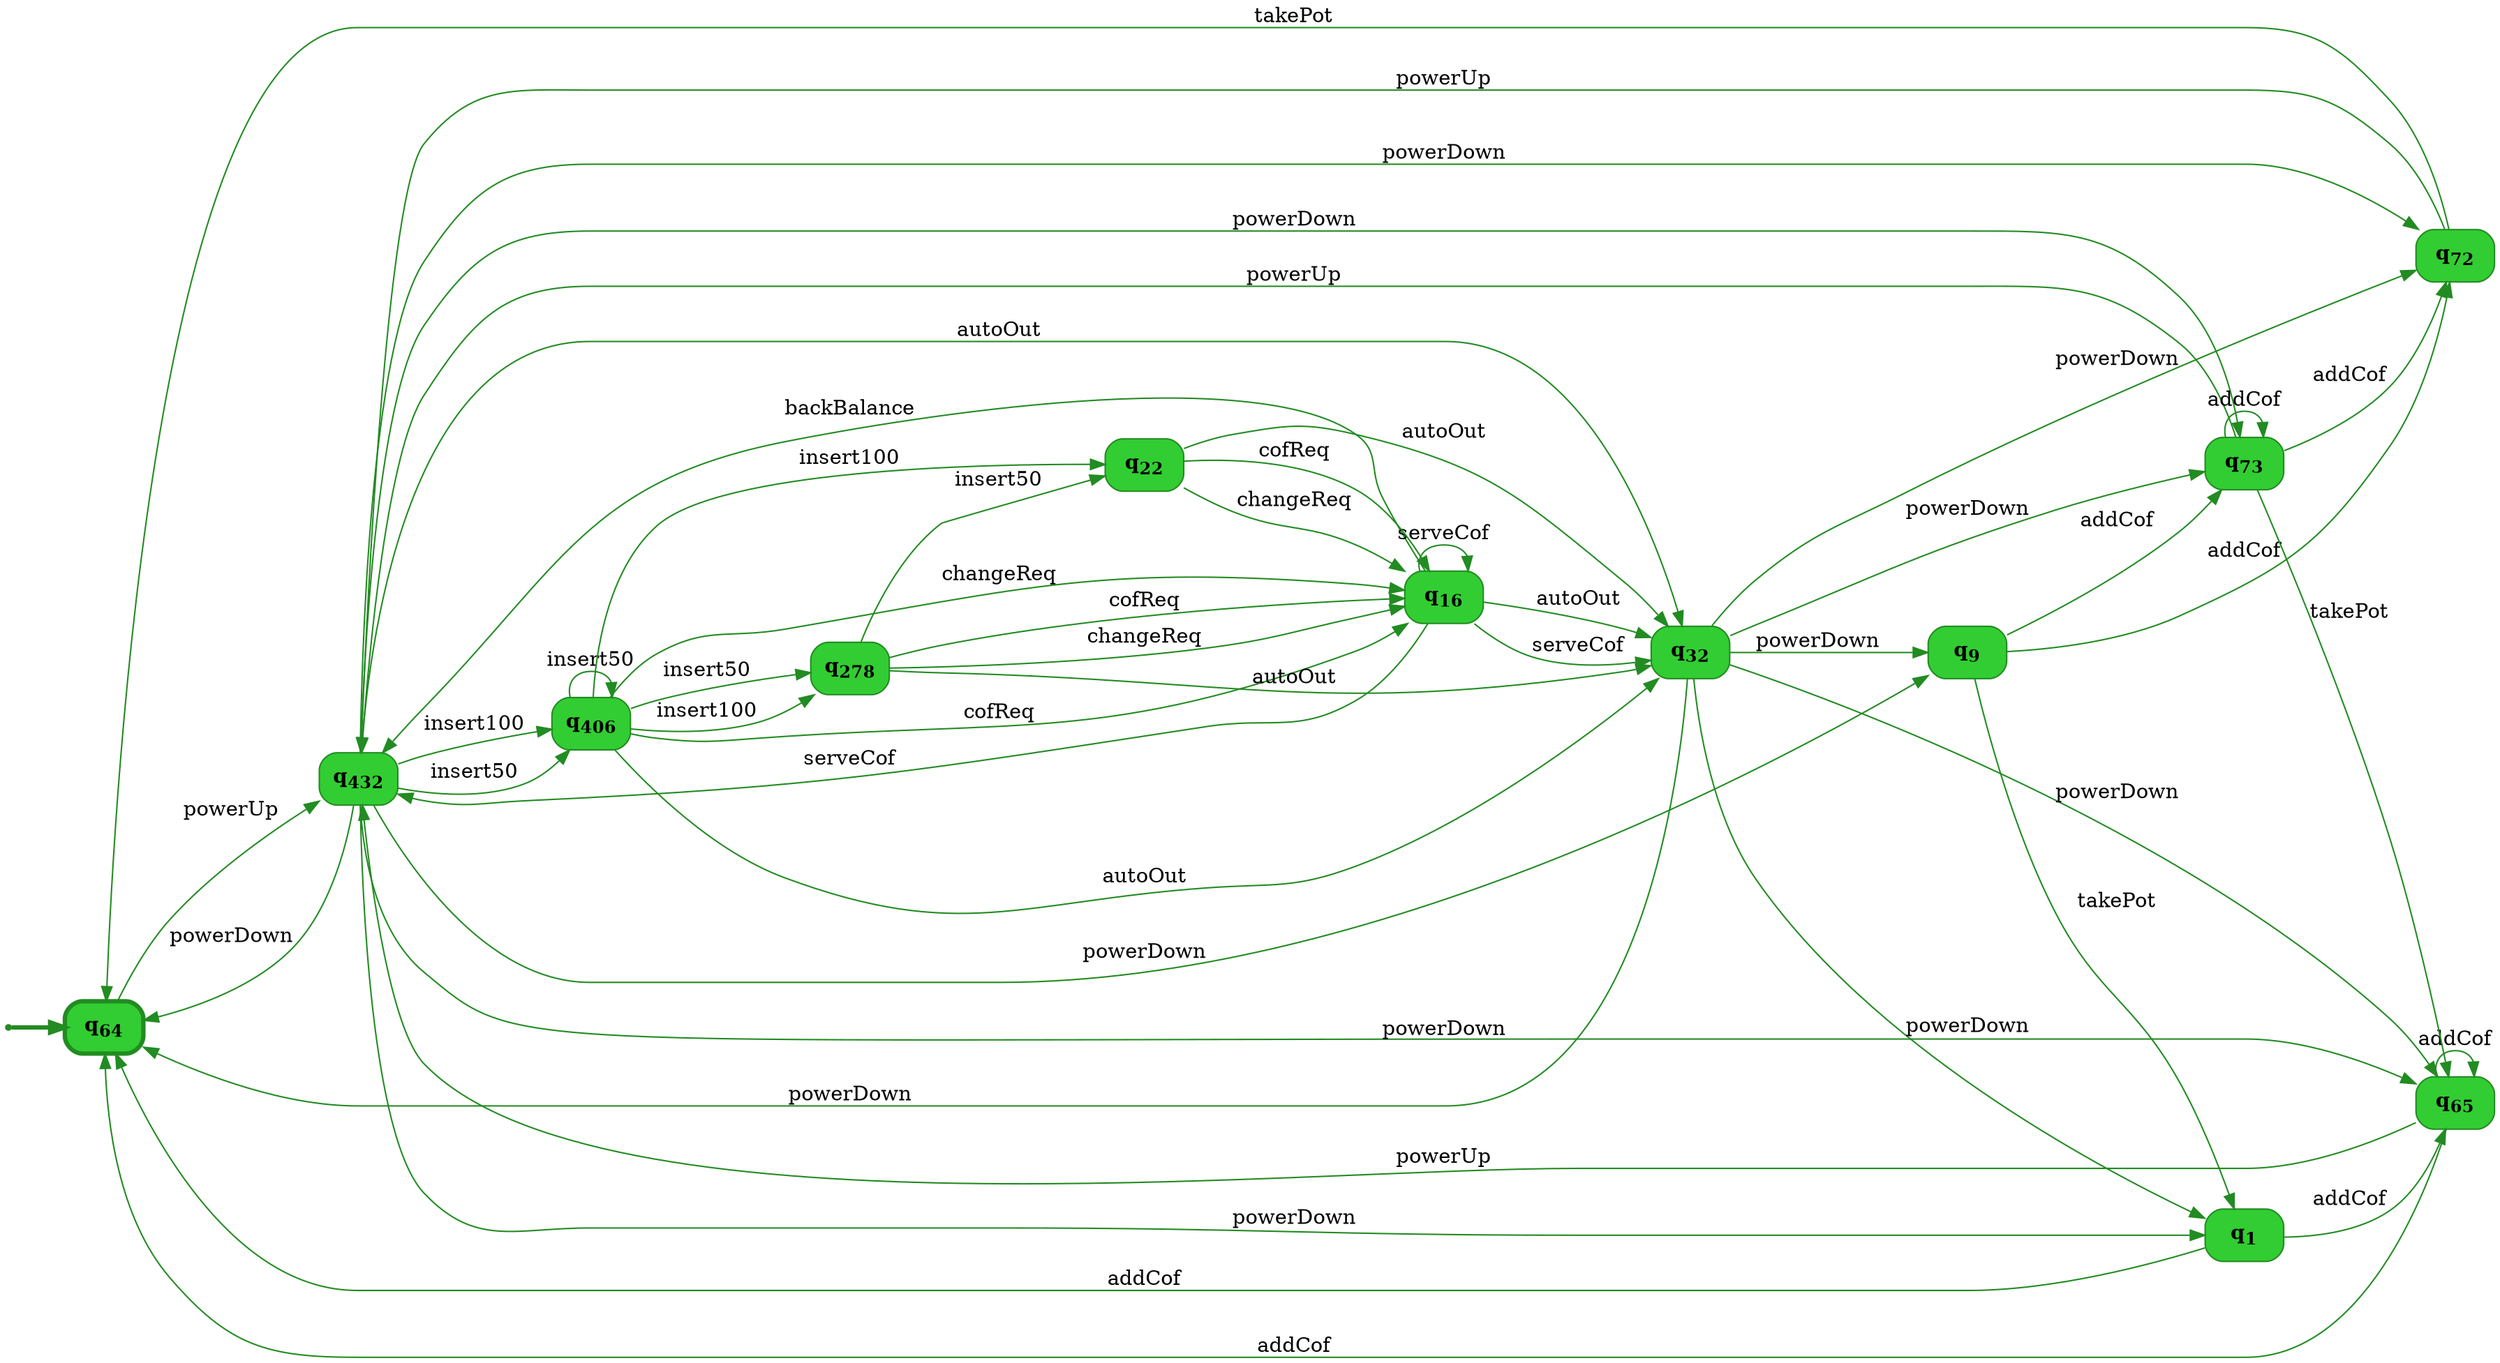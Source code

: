 digraph g {

	rankdir="LR"

	__invisible__[shape="point", color="forestgreen"]
	q64[label=<<b>q<sub>64</sub></b>>, shape="box", style="rounded, filled", fillcolor="limegreen", color="forestgreen", penwidth=3] // Initial
	q432[label=<<b>q<sub>432</sub></b>>, shape="box", style="rounded, filled", fillcolor="limegreen", color="forestgreen"]
	q32[label=<<b>q<sub>32</sub></b>>, shape="box", style="rounded, filled", fillcolor="limegreen", color="forestgreen"]
	q1[label=<<b>q<sub>1</sub></b>>, shape="box", style="rounded, filled", fillcolor="limegreen", color="forestgreen"]
	q65[label=<<b>q<sub>65</sub></b>>, shape="box", style="rounded, filled", fillcolor="limegreen", color="forestgreen"]
	q9[label=<<b>q<sub>9</sub></b>>, shape="box", style="rounded, filled", fillcolor="limegreen", color="forestgreen"]
	q72[label=<<b>q<sub>72</sub></b>>, shape="box", style="rounded, filled", fillcolor="limegreen", color="forestgreen"]
	q73[label=<<b>q<sub>73</sub></b>>, shape="box", style="rounded, filled", fillcolor="limegreen", color="forestgreen"]
	q406[label=<<b>q<sub>406</sub></b>>, shape="box", style="rounded, filled", fillcolor="limegreen", color="forestgreen"]
	q16[label=<<b>q<sub>16</sub></b>>, shape="box", style="rounded, filled", fillcolor="limegreen", color="forestgreen"]
	q22[label=<<b>q<sub>22</sub></b>>, shape="box", style="rounded, filled", fillcolor="limegreen", color="forestgreen"]
	q278[label=<<b>q<sub>278</sub></b>>, shape="box", style="rounded, filled", fillcolor="limegreen", color="forestgreen"]

	__invisible__ -> q64[penwidth=3, color="forestgreen"]
	q64 -> q432[label=<powerUp>, color="forestgreen"]
	q432 -> q32[label=<autoOut>, color="forestgreen"]
	q32 -> q64[label=<powerDown>, color="forestgreen"]
	q32 -> q1[label=<powerDown>, color="forestgreen"]
	q1 -> q64[label=<addCof>, color="forestgreen"]
	q1 -> q65[label=<addCof>, color="forestgreen"]
	q65 -> q65[label=<addCof>, color="forestgreen"]
	q65 -> q64[label=<addCof>, color="forestgreen"]
	q65 -> q432[label=<powerUp>, color="forestgreen"]
	q32 -> q9[label=<powerDown>, color="forestgreen"]
	q9 -> q72[label=<addCof>, color="forestgreen"]
	q72 -> q432[label=<powerUp>, color="forestgreen"]
	q72 -> q64[label=<takePot>, color="forestgreen"]
	q9 -> q73[label=<addCof>, color="forestgreen"]
	q73 -> q73[label=<addCof>, color="forestgreen"]
	q73 -> q72[label=<addCof>, color="forestgreen"]
	q73 -> q432[label=<powerUp>, color="forestgreen"]
	q73 -> q65[label=<takePot>, color="forestgreen"]
	q9 -> q1[label=<takePot>, color="forestgreen"]
	q32 -> q65[label=<powerDown>, color="forestgreen"]
	q32 -> q72[label=<powerDown>, color="forestgreen"]
	q32 -> q73[label=<powerDown>, color="forestgreen"]
	q432 -> q406[label=<insert100>, color="forestgreen"]
	q406 -> q32[label=<autoOut>, color="forestgreen"]
	q406 -> q16[label=<changeReq>, color="forestgreen"]
	q16 -> q32[label=<autoOut>, color="forestgreen"]
	q16 -> q432[label=<backBalance>, color="forestgreen"]
	q16 -> q16[label=<serveCof>, color="forestgreen"]
	q16 -> q32[label=<serveCof>, color="forestgreen"]
	q16 -> q432[label=<serveCof>, color="forestgreen"]
	q406 -> q16[label=<cofReq>, color="forestgreen"]
	q406 -> q22[label=<insert100>, color="forestgreen"]
	q22 -> q32[label=<autoOut>, color="forestgreen"]
	q22 -> q16[label=<changeReq>, color="forestgreen"]
	q22 -> q16[label=<cofReq>, color="forestgreen"]
	q406 -> q278[label=<insert100>, color="forestgreen"]
	q278 -> q32[label=<autoOut>, color="forestgreen"]
	q278 -> q16[label=<changeReq>, color="forestgreen"]
	q278 -> q16[label=<cofReq>, color="forestgreen"]
	q278 -> q22[label=<insert50>, color="forestgreen"]
	q406 -> q278[label=<insert50>, color="forestgreen"]
	q406 -> q406[label=<insert50>, color="forestgreen"]
	q432 -> q406[label=<insert50>, color="forestgreen"]
	q432 -> q64[label=<powerDown>, color="forestgreen"]
	q432 -> q1[label=<powerDown>, color="forestgreen"]
	q432 -> q9[label=<powerDown>, color="forestgreen"]
	q432 -> q65[label=<powerDown>, color="forestgreen"]
	q432 -> q72[label=<powerDown>, color="forestgreen"]
	q432 -> q73[label=<powerDown>, color="forestgreen"]

}
